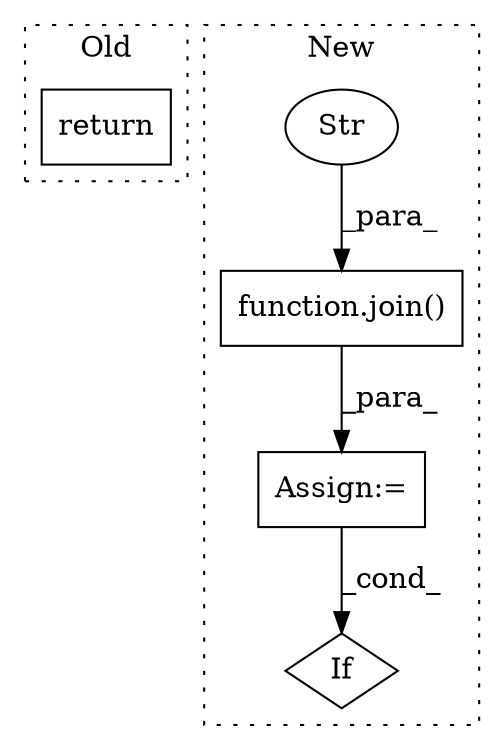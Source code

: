 digraph G {
subgraph cluster0 {
1 [label="return" a="93" s="12722" l="7" shape="box"];
label = "Old";
style="dotted";
}
subgraph cluster1 {
2 [label="function.join()" a="75" s="11773,11809" l="5,1" shape="box"];
3 [label="Str" a="66" s="11797" l="12" shape="ellipse"];
4 [label="If" a="96" s="12168" l="3" shape="diamond"];
5 [label="Assign:=" a="68" s="11896" l="3" shape="box"];
label = "New";
style="dotted";
}
2 -> 5 [label="_para_"];
3 -> 2 [label="_para_"];
5 -> 4 [label="_cond_"];
}